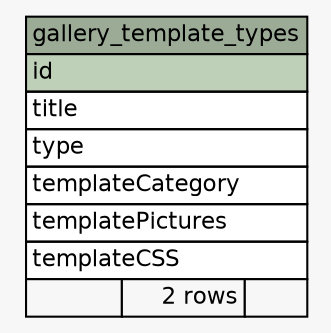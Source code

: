 // dot 2.38.0 on Mac OS X 10.9.4
// SchemaSpy rev 590
digraph "gallery_template_types" {
  graph [
    rankdir="RL"
    bgcolor="#f7f7f7"
    nodesep="0.18"
    ranksep="0.46"
    fontname="Helvetica"
    fontsize="11"
  ];
  node [
    fontname="Helvetica"
    fontsize="11"
    shape="plaintext"
  ];
  edge [
    arrowsize="0.8"
  ];
  "gallery_template_types" [
    label=<
    <TABLE BORDER="0" CELLBORDER="1" CELLSPACING="0" BGCOLOR="#ffffff">
      <TR><TD COLSPAN="3" BGCOLOR="#9bab96" ALIGN="CENTER">gallery_template_types</TD></TR>
      <TR><TD PORT="id" COLSPAN="3" BGCOLOR="#bed1b8" ALIGN="LEFT">id</TD></TR>
      <TR><TD PORT="title" COLSPAN="3" ALIGN="LEFT">title</TD></TR>
      <TR><TD PORT="type" COLSPAN="3" ALIGN="LEFT">type</TD></TR>
      <TR><TD PORT="templateCategory" COLSPAN="3" ALIGN="LEFT">templateCategory</TD></TR>
      <TR><TD PORT="templatePictures" COLSPAN="3" ALIGN="LEFT">templatePictures</TD></TR>
      <TR><TD PORT="templateCSS" COLSPAN="3" ALIGN="LEFT">templateCSS</TD></TR>
      <TR><TD ALIGN="LEFT" BGCOLOR="#f7f7f7">  </TD><TD ALIGN="RIGHT" BGCOLOR="#f7f7f7">2 rows</TD><TD ALIGN="RIGHT" BGCOLOR="#f7f7f7">  </TD></TR>
    </TABLE>>
    URL="tables/gallery_template_types.html"
    tooltip="gallery_template_types"
  ];
}
